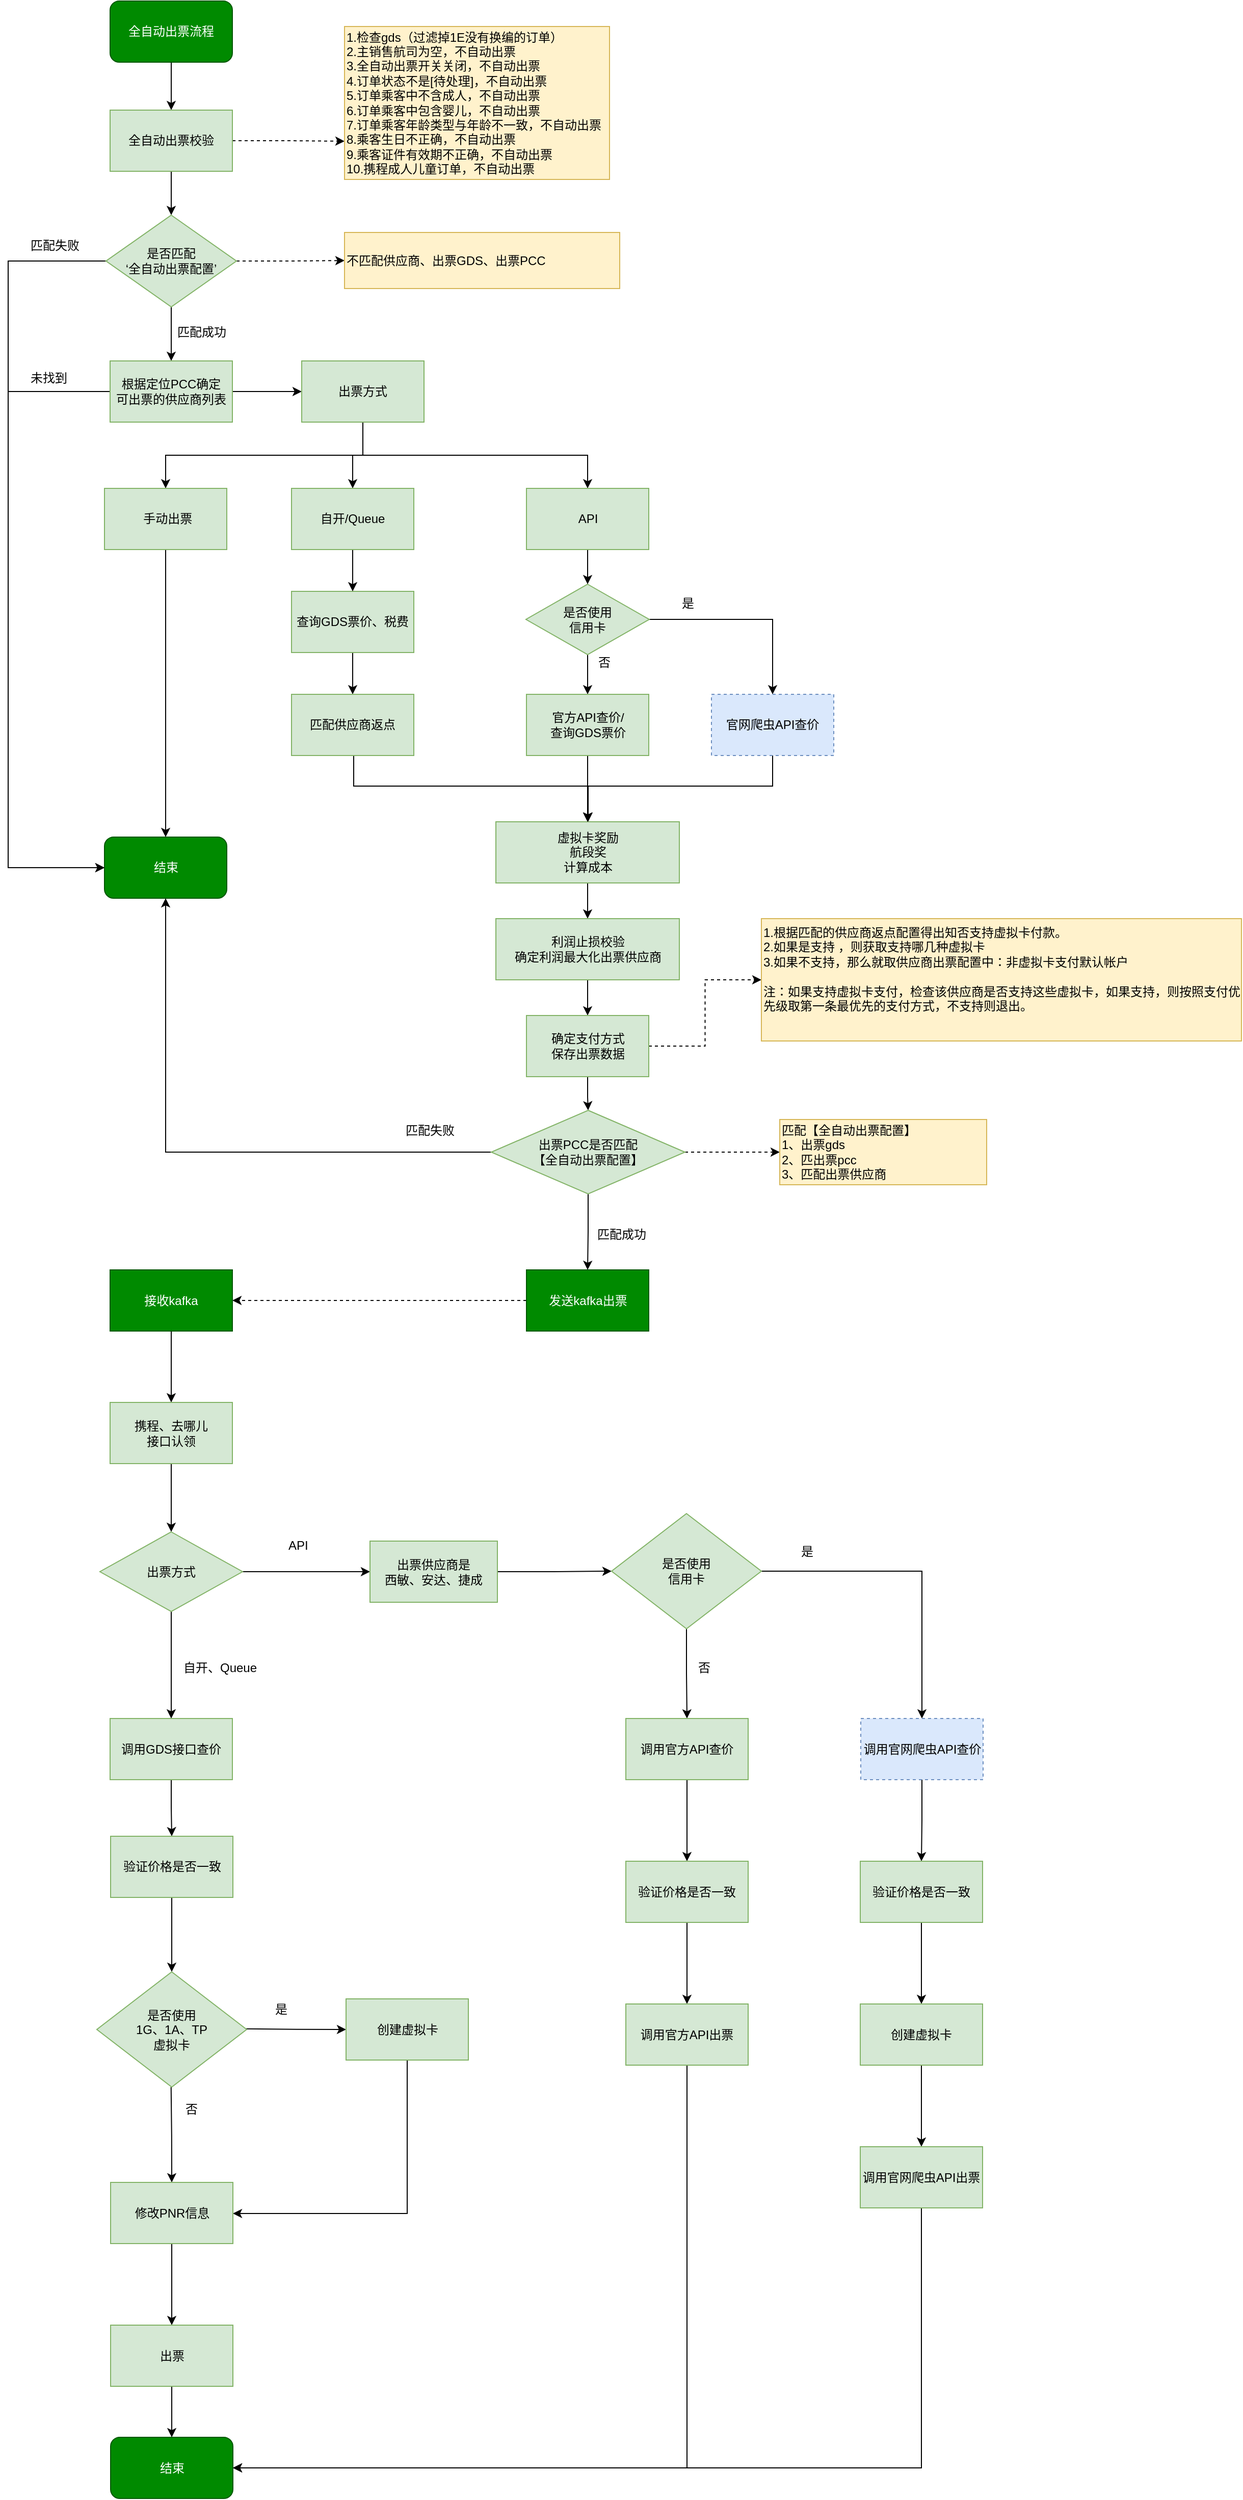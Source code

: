 <mxfile version="10.7.7" type="github"><diagram id="e7MyK4o0kRbPNSvKDRN7" name="ÃÂÃÂÃÂÃÂ§ÃÂÃÂÃÂÃÂ¬ÃÂÃÂÃÂÃÂ¬ 1 ÃÂÃÂÃÂÃÂ©ÃÂÃÂÃÂÃÂ¡ÃÂÃÂÃÂÃÂµ"><mxGraphModel dx="1654" dy="1024" grid="1" gridSize="10" guides="1" tooltips="1" connect="1" arrows="1" fold="1" page="1" pageScale="1" pageWidth="827" pageHeight="1169" math="0" shadow="0"><root><mxCell id="0"/><mxCell id="1" parent="0"/><mxCell id="zfwZpAQalPe4r6-VEY1X-27" style="edgeStyle=orthogonalEdgeStyle;rounded=0;orthogonalLoop=1;jettySize=auto;html=1;entryX=0.5;entryY=0;entryDx=0;entryDy=0;" parent="1" source="Bb-ww23vdqj-1T0Zmdto-1" target="Bb-ww23vdqj-1T0Zmdto-2" edge="1"><mxGeometry relative="1" as="geometry"/></mxCell><mxCell id="Bb-ww23vdqj-1T0Zmdto-1" value="全自动出票流程" style="rounded=1;whiteSpace=wrap;html=1;fillColor=#008a00;strokeColor=#005700;fontColor=#ffffff;" parent="1" vertex="1"><mxGeometry x="170" y="50" width="120" height="60" as="geometry"/></mxCell><mxCell id="Bb-ww23vdqj-1T0Zmdto-5" style="edgeStyle=orthogonalEdgeStyle;rounded=0;orthogonalLoop=1;jettySize=auto;html=1;exitX=1;exitY=0.5;exitDx=0;exitDy=0;entryX=0;entryY=0.75;entryDx=0;entryDy=0;dashed=1;" parent="1" source="Bb-ww23vdqj-1T0Zmdto-2" target="Bb-ww23vdqj-1T0Zmdto-3" edge="1"><mxGeometry relative="1" as="geometry"><mxPoint x="370" y="208" as="targetPoint"/></mxGeometry></mxCell><mxCell id="wbZDgo3gz3ZKzpZhz6uM-4" value="" style="edgeStyle=orthogonalEdgeStyle;rounded=0;orthogonalLoop=1;jettySize=auto;html=1;entryX=0.5;entryY=0;entryDx=0;entryDy=0;" parent="1" source="Bb-ww23vdqj-1T0Zmdto-2" target="wbZDgo3gz3ZKzpZhz6uM-5" edge="1"><mxGeometry relative="1" as="geometry"><mxPoint x="230" y="280" as="targetPoint"/></mxGeometry></mxCell><mxCell id="Bb-ww23vdqj-1T0Zmdto-2" value="全自动出票校验" style="rounded=0;whiteSpace=wrap;html=1;fillColor=#d5e8d4;strokeColor=#82b366;" parent="1" vertex="1"><mxGeometry x="170" y="157" width="120" height="60" as="geometry"/></mxCell><mxCell id="Bb-ww23vdqj-1T0Zmdto-3" value="&lt;div&gt;1.检查gds（过滤掉1E没有换编的订单）&lt;/div&gt;&lt;div&gt;2.主销售航司为空，不自动出票&lt;/div&gt;&lt;div&gt;3.全自动出票开关关闭，不自动出票&lt;/div&gt;&lt;div&gt;4.订单状态不是[待处理]，不自动出票&lt;/div&gt;&lt;div&gt;5.订单乘客中不含成人，不自动出票&lt;/div&gt;&lt;div&gt;6.订单乘客中包含婴儿，不自动出票&lt;/div&gt;&lt;div&gt;7.订单乘客年龄类型与年龄不一致，不自动出票&lt;/div&gt;&lt;div&gt;8.乘客生日不正确，不自动出票&lt;/div&gt;&lt;div&gt;9.乘客证件有效期不正确，不自动出票&lt;/div&gt;&lt;div&gt;10.携程成人儿童订单，不自动出票&lt;/div&gt;" style="rounded=0;whiteSpace=wrap;html=1;align=left;fillColor=#fff2cc;strokeColor=#d6b656;" parent="1" vertex="1"><mxGeometry x="400" y="75" width="260" height="150" as="geometry"/></mxCell><mxCell id="mD2a1tjSv3eXfUQUsg_f-11" style="edgeStyle=orthogonalEdgeStyle;rounded=0;orthogonalLoop=1;jettySize=auto;html=1;dashed=1;strokeWidth=1;" edge="1" parent="1" source="Bb-ww23vdqj-1T0Zmdto-11" target="zfwZpAQalPe4r6-VEY1X-105"><mxGeometry relative="1" as="geometry"/></mxCell><mxCell id="Bb-ww23vdqj-1T0Zmdto-11" value="发送kafka出票" style="rounded=0;whiteSpace=wrap;html=1;fillColor=#008a00;strokeColor=#005700;fontColor=#ffffff;" parent="1" vertex="1"><mxGeometry x="578.5" y="1294.5" width="120" height="60" as="geometry"/></mxCell><mxCell id="zfwZpAQalPe4r6-VEY1X-109" value="" style="edgeStyle=orthogonalEdgeStyle;rounded=0;orthogonalLoop=1;jettySize=auto;html=1;" parent="1" source="zfwZpAQalPe4r6-VEY1X-105" target="zfwZpAQalPe4r6-VEY1X-108" edge="1"><mxGeometry relative="1" as="geometry"/></mxCell><mxCell id="zfwZpAQalPe4r6-VEY1X-105" value="接收kafka" style="rounded=0;whiteSpace=wrap;html=1;fillColor=#008a00;strokeColor=#005700;fontColor=#ffffff;" parent="1" vertex="1"><mxGeometry x="170" y="1294.5" width="120" height="60" as="geometry"/></mxCell><mxCell id="zfwZpAQalPe4r6-VEY1X-111" value="" style="edgeStyle=orthogonalEdgeStyle;rounded=0;orthogonalLoop=1;jettySize=auto;html=1;entryX=0.5;entryY=0;entryDx=0;entryDy=0;" parent="1" source="zfwZpAQalPe4r6-VEY1X-108" target="zfwZpAQalPe4r6-VEY1X-112" edge="1"><mxGeometry relative="1" as="geometry"><mxPoint x="230" y="1564.5" as="targetPoint"/></mxGeometry></mxCell><mxCell id="zfwZpAQalPe4r6-VEY1X-108" value="携程、去哪儿&lt;br&gt;接口认领" style="rounded=0;whiteSpace=wrap;html=1;fillColor=#d5e8d4;strokeColor=#82b366;" parent="1" vertex="1"><mxGeometry x="170" y="1424.5" width="120" height="60" as="geometry"/></mxCell><mxCell id="Bb-ww23vdqj-1T0Zmdto-15" value="结束" style="rounded=1;whiteSpace=wrap;html=1;fillColor=#008a00;strokeColor=#005700;fontColor=#ffffff;" parent="1" vertex="1"><mxGeometry x="164.5" y="870" width="120" height="60" as="geometry"/></mxCell><mxCell id="wbZDgo3gz3ZKzpZhz6uM-31" style="edgeStyle=orthogonalEdgeStyle;rounded=0;orthogonalLoop=1;jettySize=auto;html=1;" parent="1" source="Bb-ww23vdqj-1T0Zmdto-23" target="Bb-ww23vdqj-1T0Zmdto-42" edge="1"><mxGeometry relative="1" as="geometry"/></mxCell><mxCell id="Bb-ww23vdqj-1T0Zmdto-23" value="查询GDS票价、税费&lt;br&gt;" style="rounded=0;whiteSpace=wrap;html=1;fillColor=#d5e8d4;strokeColor=#82b366;" parent="1" vertex="1"><mxGeometry x="348" y="629" width="120" height="60" as="geometry"/></mxCell><mxCell id="wbZDgo3gz3ZKzpZhz6uM-46" style="edgeStyle=orthogonalEdgeStyle;rounded=0;orthogonalLoop=1;jettySize=auto;html=1;" parent="1" source="Bb-ww23vdqj-1T0Zmdto-24" target="zfwZpAQalPe4r6-VEY1X-40" edge="1"><mxGeometry relative="1" as="geometry"/></mxCell><mxCell id="Bb-ww23vdqj-1T0Zmdto-24" value="虚拟卡奖励&lt;br&gt;航段奖&lt;br&gt;计算成本&lt;br&gt;" style="rounded=0;whiteSpace=wrap;html=1;fillColor=#d5e8d4;strokeColor=#82b366;" parent="1" vertex="1"><mxGeometry x="548.5" y="855" width="180" height="60" as="geometry"/></mxCell><mxCell id="wbZDgo3gz3ZKzpZhz6uM-49" style="edgeStyle=orthogonalEdgeStyle;rounded=0;orthogonalLoop=1;jettySize=auto;html=1;" parent="1" source="zfwZpAQalPe4r6-VEY1X-40" target="zfwZpAQalPe4r6-VEY1X-84" edge="1"><mxGeometry relative="1" as="geometry"/></mxCell><mxCell id="mD2a1tjSv3eXfUQUsg_f-13" value="" style="edgeStyle=orthogonalEdgeStyle;rounded=0;orthogonalLoop=1;jettySize=auto;html=1;dashed=1;strokeWidth=1;exitX=1;exitY=0.5;exitDx=0;exitDy=0;" edge="1" parent="1" source="zfwZpAQalPe4r6-VEY1X-84" target="mD2a1tjSv3eXfUQUsg_f-12"><mxGeometry relative="1" as="geometry"/></mxCell><mxCell id="zfwZpAQalPe4r6-VEY1X-40" value="利润止损校验&lt;br&gt;确定利润最大化出票供应商&lt;br&gt;" style="rounded=0;whiteSpace=wrap;html=1;fillColor=#d5e8d4;strokeColor=#82b366;" parent="1" vertex="1"><mxGeometry x="548.5" y="950" width="180" height="60" as="geometry"/></mxCell><mxCell id="mD2a1tjSv3eXfUQUsg_f-12" value="&lt;span&gt;1.根据匹配的供应商返点配置得出知否支持虚拟卡付款。&lt;/span&gt;&lt;br&gt;&lt;span&gt;2.如果是支持 ，则获取支持哪几种虚拟卡&lt;/span&gt;&lt;br&gt;&lt;span&gt;3.如果不支持，那么就取供应商出票配置中：非虚拟卡支付默认帐户&lt;/span&gt;&lt;br&gt;&lt;br&gt;&lt;span&gt;注：如果支持虚拟卡支付，检查该供应商是否支持这些虚拟卡，如果支持，则按照支付优先级取第一条最优先的支付方式，不支持则退出。&lt;/span&gt;&lt;br&gt;" style="rounded=0;whiteSpace=wrap;html=1;fillColor=#fff2cc;strokeColor=#d6b656;align=left;verticalAlign=top;" vertex="1" parent="1"><mxGeometry x="809" y="950" width="471" height="120" as="geometry"/></mxCell><mxCell id="wbZDgo3gz3ZKzpZhz6uM-48" style="edgeStyle=orthogonalEdgeStyle;rounded=0;orthogonalLoop=1;jettySize=auto;html=1;" parent="1" source="Bb-ww23vdqj-1T0Zmdto-42" target="Bb-ww23vdqj-1T0Zmdto-24" edge="1"><mxGeometry relative="1" as="geometry"><Array as="points"><mxPoint x="409" y="820"/><mxPoint x="639" y="820"/></Array></mxGeometry></mxCell><mxCell id="Bb-ww23vdqj-1T0Zmdto-42" value="匹配供应商返点" style="rounded=0;whiteSpace=wrap;html=1;fillColor=#d5e8d4;strokeColor=#82b366;" parent="1" vertex="1"><mxGeometry x="348" y="730" width="120" height="60" as="geometry"/></mxCell><mxCell id="wbZDgo3gz3ZKzpZhz6uM-40" style="edgeStyle=orthogonalEdgeStyle;rounded=0;orthogonalLoop=1;jettySize=auto;html=1;" parent="1" source="zfwZpAQalPe4r6-VEY1X-90" target="zfwZpAQalPe4r6-VEY1X-92" edge="1"><mxGeometry relative="1" as="geometry"/></mxCell><mxCell id="wbZDgo3gz3ZKzpZhz6uM-41" style="edgeStyle=orthogonalEdgeStyle;rounded=0;orthogonalLoop=1;jettySize=auto;html=1;" parent="1" source="zfwZpAQalPe4r6-VEY1X-90" target="Bb-ww23vdqj-1T0Zmdto-52" edge="1"><mxGeometry relative="1" as="geometry"/></mxCell><mxCell id="zfwZpAQalPe4r6-VEY1X-90" value="是否使用&lt;br&gt;信用卡" style="rhombus;whiteSpace=wrap;html=1;fillColor=#d5e8d4;strokeColor=#82b366;" parent="1" vertex="1"><mxGeometry x="578" y="622" width="121" height="69" as="geometry"/></mxCell><mxCell id="wbZDgo3gz3ZKzpZhz6uM-47" style="edgeStyle=orthogonalEdgeStyle;rounded=0;orthogonalLoop=1;jettySize=auto;html=1;entryX=0.5;entryY=0;entryDx=0;entryDy=0;" parent="1" source="Bb-ww23vdqj-1T0Zmdto-52" target="Bb-ww23vdqj-1T0Zmdto-24" edge="1"><mxGeometry relative="1" as="geometry"><Array as="points"><mxPoint x="820" y="820"/><mxPoint x="639" y="820"/></Array></mxGeometry></mxCell><mxCell id="Bb-ww23vdqj-1T0Zmdto-52" value="官网爬虫API查价&lt;br&gt;" style="rounded=0;whiteSpace=wrap;html=1;fillColor=#dae8fc;strokeColor=#6c8ebf;dashed=1;" parent="1" vertex="1"><mxGeometry x="760" y="730" width="120" height="60" as="geometry"/></mxCell><mxCell id="fDC-vOmkjSUYTiRDq38A-4" value="" style="edgeStyle=orthogonalEdgeStyle;rounded=0;orthogonalLoop=1;jettySize=auto;html=1;" parent="1" source="zfwZpAQalPe4r6-VEY1X-84" target="mD2a1tjSv3eXfUQUsg_f-4" edge="1"><mxGeometry relative="1" as="geometry"/></mxCell><mxCell id="zfwZpAQalPe4r6-VEY1X-84" value="确定支付方式&lt;br&gt;保存出票数据" style="rounded=0;whiteSpace=wrap;html=1;fillColor=#d5e8d4;strokeColor=#82b366;" parent="1" vertex="1"><mxGeometry x="578.5" y="1045" width="120" height="60" as="geometry"/></mxCell><mxCell id="wbZDgo3gz3ZKzpZhz6uM-45" style="edgeStyle=orthogonalEdgeStyle;rounded=0;orthogonalLoop=1;jettySize=auto;html=1;entryX=0.5;entryY=0;entryDx=0;entryDy=0;" parent="1" source="zfwZpAQalPe4r6-VEY1X-92" target="Bb-ww23vdqj-1T0Zmdto-24" edge="1"><mxGeometry relative="1" as="geometry"/></mxCell><mxCell id="zfwZpAQalPe4r6-VEY1X-92" value="官方API查价/&lt;br&gt;查询GDS票价&lt;br&gt;" style="rounded=0;whiteSpace=wrap;html=1;fillColor=#d5e8d4;strokeColor=#82b366;" parent="1" vertex="1"><mxGeometry x="578.5" y="730" width="120" height="60" as="geometry"/></mxCell><mxCell id="zfwZpAQalPe4r6-VEY1X-99" value="是" style="text;html=1;resizable=0;points=[];autosize=1;align=left;verticalAlign=top;spacingTop=-4;" parent="1" vertex="1"><mxGeometry x="728.5" y="631" width="30" height="20" as="geometry"/></mxCell><mxCell id="zfwZpAQalPe4r6-VEY1X-100" value="否" style="text;html=1;resizable=0;points=[];autosize=1;align=left;verticalAlign=top;spacingTop=-4;" parent="1" vertex="1"><mxGeometry x="647" y="689" width="30" height="20" as="geometry"/></mxCell><mxCell id="zfwZpAQalPe4r6-VEY1X-114" value="" style="edgeStyle=orthogonalEdgeStyle;rounded=0;orthogonalLoop=1;jettySize=auto;html=1;entryX=0.5;entryY=0;entryDx=0;entryDy=0;" parent="1" source="zfwZpAQalPe4r6-VEY1X-112" target="zfwZpAQalPe4r6-VEY1X-120" edge="1"><mxGeometry relative="1" as="geometry"><mxPoint x="230" y="1727.5" as="targetPoint"/></mxGeometry></mxCell><mxCell id="zfwZpAQalPe4r6-VEY1X-116" value="" style="edgeStyle=orthogonalEdgeStyle;rounded=0;orthogonalLoop=1;jettySize=auto;html=1;entryX=0;entryY=0.5;entryDx=0;entryDy=0;" parent="1" source="zfwZpAQalPe4r6-VEY1X-112" target="zfwZpAQalPe4r6-VEY1X-117" edge="1"><mxGeometry relative="1" as="geometry"><mxPoint x="380" y="1591.0" as="targetPoint"/></mxGeometry></mxCell><mxCell id="zfwZpAQalPe4r6-VEY1X-112" value="出票方式" style="rhombus;whiteSpace=wrap;html=1;fillColor=#d5e8d4;strokeColor=#82b366;" parent="1" vertex="1"><mxGeometry x="160" y="1551.5" width="140" height="78" as="geometry"/></mxCell><mxCell id="zfwZpAQalPe4r6-VEY1X-124" style="edgeStyle=orthogonalEdgeStyle;rounded=0;orthogonalLoop=1;jettySize=auto;html=1;" parent="1" source="zfwZpAQalPe4r6-VEY1X-117" target="zfwZpAQalPe4r6-VEY1X-123" edge="1"><mxGeometry relative="1" as="geometry"/></mxCell><mxCell id="zfwZpAQalPe4r6-VEY1X-117" value="出票供应商是&lt;br&gt;西敏、安达、捷成" style="rounded=0;whiteSpace=wrap;html=1;fillColor=#d5e8d4;strokeColor=#82b366;" parent="1" vertex="1"><mxGeometry x="425" y="1560.5" width="125" height="60" as="geometry"/></mxCell><mxCell id="zfwZpAQalPe4r6-VEY1X-118" value="API" style="text;html=1;resizable=0;points=[];autosize=1;align=left;verticalAlign=top;spacingTop=-4;" parent="1" vertex="1"><mxGeometry x="343" y="1554.5" width="30" height="20" as="geometry"/></mxCell><mxCell id="zfwZpAQalPe4r6-VEY1X-119" value="自开、Queue" style="text;html=1;resizable=0;points=[];autosize=1;align=left;verticalAlign=top;spacingTop=-4;" parent="1" vertex="1"><mxGeometry x="240" y="1674.5" width="90" height="20" as="geometry"/></mxCell><mxCell id="io7kG0aR2fuTgnrLbFGf-4" style="edgeStyle=orthogonalEdgeStyle;rounded=0;orthogonalLoop=1;jettySize=auto;html=1;" parent="1" source="zfwZpAQalPe4r6-VEY1X-120" target="zfwZpAQalPe4r6-VEY1X-132" edge="1"><mxGeometry relative="1" as="geometry"/></mxCell><mxCell id="zfwZpAQalPe4r6-VEY1X-120" value="调用GDS接口查价" style="rounded=0;whiteSpace=wrap;html=1;fillColor=#d5e8d4;strokeColor=#82b366;" parent="1" vertex="1"><mxGeometry x="170" y="1734.5" width="120" height="60" as="geometry"/></mxCell><mxCell id="zfwZpAQalPe4r6-VEY1X-139" style="edgeStyle=orthogonalEdgeStyle;rounded=0;orthogonalLoop=1;jettySize=auto;html=1;" parent="1" target="zfwZpAQalPe4r6-VEY1X-138" edge="1" source="zfwZpAQalPe4r6-VEY1X-132"><mxGeometry relative="1" as="geometry"><mxPoint x="230.353" y="1949.5" as="sourcePoint"/></mxGeometry></mxCell><mxCell id="zfwZpAQalPe4r6-VEY1X-132" value="验证价格是否一致" style="rounded=0;whiteSpace=wrap;html=1;fillColor=#d5e8d4;strokeColor=#82b366;" parent="1" vertex="1"><mxGeometry x="170.5" y="1850" width="120" height="60" as="geometry"/></mxCell><mxCell id="zfwZpAQalPe4r6-VEY1X-128" style="edgeStyle=orthogonalEdgeStyle;rounded=0;orthogonalLoop=1;jettySize=auto;html=1;entryX=0.5;entryY=0;entryDx=0;entryDy=0;" parent="1" source="zfwZpAQalPe4r6-VEY1X-123" target="zfwZpAQalPe4r6-VEY1X-126" edge="1"><mxGeometry relative="1" as="geometry"/></mxCell><mxCell id="zfwZpAQalPe4r6-VEY1X-129" style="edgeStyle=orthogonalEdgeStyle;rounded=0;orthogonalLoop=1;jettySize=auto;html=1;" parent="1" source="zfwZpAQalPe4r6-VEY1X-123" target="zfwZpAQalPe4r6-VEY1X-125" edge="1"><mxGeometry relative="1" as="geometry"/></mxCell><mxCell id="zfwZpAQalPe4r6-VEY1X-123" value="是否使用&lt;br&gt;信用卡" style="rhombus;whiteSpace=wrap;html=1;fillColor=#d5e8d4;strokeColor=#82b366;" parent="1" vertex="1"><mxGeometry x="662" y="1533.5" width="147" height="113" as="geometry"/></mxCell><mxCell id="io7kG0aR2fuTgnrLbFGf-8" value="" style="edgeStyle=orthogonalEdgeStyle;rounded=0;orthogonalLoop=1;jettySize=auto;html=1;" parent="1" source="zfwZpAQalPe4r6-VEY1X-125" target="io7kG0aR2fuTgnrLbFGf-9" edge="1"><mxGeometry relative="1" as="geometry"><mxPoint x="965.5" y="1874.5" as="targetPoint"/></mxGeometry></mxCell><mxCell id="zfwZpAQalPe4r6-VEY1X-125" value="调用官网爬虫API查价&lt;br&gt;" style="rounded=0;whiteSpace=wrap;html=1;fillColor=#dae8fc;strokeColor=#6c8ebf;dashed=1;" parent="1" vertex="1"><mxGeometry x="906.5" y="1734.5" width="120" height="60" as="geometry"/></mxCell><mxCell id="io7kG0aR2fuTgnrLbFGf-6" value="" style="edgeStyle=orthogonalEdgeStyle;rounded=0;orthogonalLoop=1;jettySize=auto;html=1;" parent="1" source="zfwZpAQalPe4r6-VEY1X-126" target="io7kG0aR2fuTgnrLbFGf-5" edge="1"><mxGeometry relative="1" as="geometry"/></mxCell><mxCell id="zfwZpAQalPe4r6-VEY1X-126" value="调用官方API查价&lt;br&gt;" style="rounded=0;whiteSpace=wrap;html=1;fillColor=#d5e8d4;strokeColor=#82b366;" parent="1" vertex="1"><mxGeometry x="676" y="1734.5" width="120" height="60" as="geometry"/></mxCell><mxCell id="io7kG0aR2fuTgnrLbFGf-17" value="" style="edgeStyle=orthogonalEdgeStyle;rounded=0;orthogonalLoop=1;jettySize=auto;html=1;" parent="1" source="io7kG0aR2fuTgnrLbFGf-5" target="io7kG0aR2fuTgnrLbFGf-16" edge="1"><mxGeometry relative="1" as="geometry"/></mxCell><mxCell id="io7kG0aR2fuTgnrLbFGf-5" value="验证价格是否一致&lt;br&gt;" style="rounded=0;whiteSpace=wrap;html=1;fillColor=#d5e8d4;strokeColor=#82b366;" parent="1" vertex="1"><mxGeometry x="676" y="1874.5" width="120" height="60" as="geometry"/></mxCell><mxCell id="io7kG0aR2fuTgnrLbFGf-18" style="edgeStyle=orthogonalEdgeStyle;rounded=0;orthogonalLoop=1;jettySize=auto;html=1;entryX=1;entryY=0.5;entryDx=0;entryDy=0;" parent="1" source="io7kG0aR2fuTgnrLbFGf-16" target="zfwZpAQalPe4r6-VEY1X-153" edge="1"><mxGeometry relative="1" as="geometry"><Array as="points"><mxPoint x="736" y="2469.5"/></Array></mxGeometry></mxCell><mxCell id="io7kG0aR2fuTgnrLbFGf-16" value="调用官方API出票&lt;br&gt;" style="rounded=0;whiteSpace=wrap;html=1;fillColor=#d5e8d4;strokeColor=#82b366;" parent="1" vertex="1"><mxGeometry x="676" y="2014.5" width="120" height="60" as="geometry"/></mxCell><mxCell id="zfwZpAQalPe4r6-VEY1X-134" value="是" style="text;html=1;resizable=0;points=[];autosize=1;align=left;verticalAlign=top;spacingTop=-4;" parent="1" vertex="1"><mxGeometry x="845.5" y="1560.5" width="30" height="20" as="geometry"/></mxCell><mxCell id="zfwZpAQalPe4r6-VEY1X-137" value="否" style="text;html=1;resizable=0;points=[];autosize=1;align=left;verticalAlign=top;spacingTop=-4;" parent="1" vertex="1"><mxGeometry x="745" y="1674.5" width="30" height="20" as="geometry"/></mxCell><mxCell id="zfwZpAQalPe4r6-VEY1X-143" style="edgeStyle=orthogonalEdgeStyle;rounded=0;orthogonalLoop=1;jettySize=auto;html=1;entryX=0;entryY=0.5;entryDx=0;entryDy=0;" parent="1" target="zfwZpAQalPe4r6-VEY1X-140" edge="1"><mxGeometry relative="1" as="geometry"><mxPoint x="303.164" y="2038.857" as="sourcePoint"/></mxGeometry></mxCell><mxCell id="zfwZpAQalPe4r6-VEY1X-144" style="edgeStyle=orthogonalEdgeStyle;rounded=0;orthogonalLoop=1;jettySize=auto;html=1;exitX=0.5;exitY=1;exitDx=0;exitDy=0;" parent="1" target="zfwZpAQalPe4r6-VEY1X-142" edge="1"><mxGeometry relative="1" as="geometry"><mxPoint x="229.857" y="2096" as="sourcePoint"/></mxGeometry></mxCell><mxCell id="zfwZpAQalPe4r6-VEY1X-138" value="是否使用&lt;br&gt;1G、1A、TP&lt;br&gt;虚拟卡" style="rhombus;whiteSpace=wrap;html=1;fillColor=#d5e8d4;strokeColor=#82b366;" parent="1" vertex="1"><mxGeometry x="157" y="1983" width="147" height="113" as="geometry"/></mxCell><mxCell id="mD2a1tjSv3eXfUQUsg_f-17" style="edgeStyle=orthogonalEdgeStyle;rounded=0;orthogonalLoop=1;jettySize=auto;html=1;strokeWidth=1;" edge="1" parent="1" source="zfwZpAQalPe4r6-VEY1X-140" target="zfwZpAQalPe4r6-VEY1X-142"><mxGeometry relative="1" as="geometry"><Array as="points"><mxPoint x="461" y="2220"/></Array></mxGeometry></mxCell><mxCell id="zfwZpAQalPe4r6-VEY1X-140" value="创建虚拟卡" style="rounded=0;whiteSpace=wrap;html=1;fillColor=#d5e8d4;strokeColor=#82b366;" parent="1" vertex="1"><mxGeometry x="401.5" y="2009.5" width="120" height="60" as="geometry"/></mxCell><mxCell id="zfwZpAQalPe4r6-VEY1X-150" value="" style="edgeStyle=orthogonalEdgeStyle;rounded=0;orthogonalLoop=1;jettySize=auto;html=1;" parent="1" source="zfwZpAQalPe4r6-VEY1X-142" target="zfwZpAQalPe4r6-VEY1X-149" edge="1"><mxGeometry relative="1" as="geometry"/></mxCell><mxCell id="zfwZpAQalPe4r6-VEY1X-142" value="修改PNR信息" style="rounded=0;whiteSpace=wrap;html=1;fillColor=#d5e8d4;strokeColor=#82b366;" parent="1" vertex="1"><mxGeometry x="170.5" y="2189.5" width="120" height="60" as="geometry"/></mxCell><mxCell id="zfwZpAQalPe4r6-VEY1X-152" value="" style="edgeStyle=orthogonalEdgeStyle;rounded=0;orthogonalLoop=1;jettySize=auto;html=1;entryX=0.5;entryY=0;entryDx=0;entryDy=0;" parent="1" source="zfwZpAQalPe4r6-VEY1X-149" target="zfwZpAQalPe4r6-VEY1X-153" edge="1"><mxGeometry relative="1" as="geometry"><mxPoint x="230.5" y="2469.5" as="targetPoint"/></mxGeometry></mxCell><mxCell id="zfwZpAQalPe4r6-VEY1X-149" value="出票" style="rounded=0;whiteSpace=wrap;html=1;fillColor=#d5e8d4;strokeColor=#82b366;" parent="1" vertex="1"><mxGeometry x="170.5" y="2329.5" width="120" height="60" as="geometry"/></mxCell><mxCell id="zfwZpAQalPe4r6-VEY1X-145" value="是" style="text;html=1;resizable=0;points=[];autosize=1;align=left;verticalAlign=top;spacingTop=-4;" parent="1" vertex="1"><mxGeometry x="330" y="2009.5" width="30" height="20" as="geometry"/></mxCell><mxCell id="zfwZpAQalPe4r6-VEY1X-147" value="否" style="text;html=1;resizable=0;points=[];autosize=1;align=left;verticalAlign=top;spacingTop=-4;" parent="1" vertex="1"><mxGeometry x="241.5" y="2107.5" width="30" height="20" as="geometry"/></mxCell><mxCell id="zfwZpAQalPe4r6-VEY1X-153" value="结束" style="rounded=1;whiteSpace=wrap;html=1;fillColor=#008a00;strokeColor=#005700;fontColor=#ffffff;" parent="1" vertex="1"><mxGeometry x="170.5" y="2439.5" width="120" height="60" as="geometry"/></mxCell><mxCell id="io7kG0aR2fuTgnrLbFGf-12" value="" style="edgeStyle=orthogonalEdgeStyle;rounded=0;orthogonalLoop=1;jettySize=auto;html=1;" parent="1" source="io7kG0aR2fuTgnrLbFGf-9" target="io7kG0aR2fuTgnrLbFGf-11" edge="1"><mxGeometry relative="1" as="geometry"/></mxCell><mxCell id="io7kG0aR2fuTgnrLbFGf-9" value="验证价格是否一致&lt;br&gt;" style="rounded=0;whiteSpace=wrap;html=1;fillColor=#d5e8d4;strokeColor=#82b366;" parent="1" vertex="1"><mxGeometry x="906" y="1874.5" width="120" height="60" as="geometry"/></mxCell><mxCell id="io7kG0aR2fuTgnrLbFGf-15" value="" style="edgeStyle=orthogonalEdgeStyle;rounded=0;orthogonalLoop=1;jettySize=auto;html=1;" parent="1" source="io7kG0aR2fuTgnrLbFGf-11" target="io7kG0aR2fuTgnrLbFGf-14" edge="1"><mxGeometry relative="1" as="geometry"/></mxCell><mxCell id="io7kG0aR2fuTgnrLbFGf-11" value="创建虚拟卡&lt;br&gt;" style="rounded=0;whiteSpace=wrap;html=1;fillColor=#d5e8d4;strokeColor=#82b366;" parent="1" vertex="1"><mxGeometry x="906" y="2014.5" width="120" height="60" as="geometry"/></mxCell><mxCell id="io7kG0aR2fuTgnrLbFGf-19" style="edgeStyle=orthogonalEdgeStyle;rounded=0;orthogonalLoop=1;jettySize=auto;html=1;entryX=1;entryY=0.5;entryDx=0;entryDy=0;" parent="1" source="io7kG0aR2fuTgnrLbFGf-14" target="zfwZpAQalPe4r6-VEY1X-153" edge="1"><mxGeometry relative="1" as="geometry"><Array as="points"><mxPoint x="966" y="2469.5"/></Array></mxGeometry></mxCell><mxCell id="io7kG0aR2fuTgnrLbFGf-14" value="调用官网爬虫API出票&lt;br&gt;" style="rounded=0;whiteSpace=wrap;html=1;fillColor=#d5e8d4;strokeColor=#82b366;" parent="1" vertex="1"><mxGeometry x="906" y="2154.5" width="120" height="60" as="geometry"/></mxCell><mxCell id="wbZDgo3gz3ZKzpZhz6uM-7" value="" style="edgeStyle=orthogonalEdgeStyle;rounded=0;orthogonalLoop=1;jettySize=auto;html=1;dashed=1;" parent="1" source="wbZDgo3gz3ZKzpZhz6uM-5" target="wbZDgo3gz3ZKzpZhz6uM-8" edge="1"><mxGeometry relative="1" as="geometry"><mxPoint x="374.5" y="300" as="targetPoint"/></mxGeometry></mxCell><mxCell id="wbZDgo3gz3ZKzpZhz6uM-12" value="" style="edgeStyle=orthogonalEdgeStyle;rounded=0;orthogonalLoop=1;jettySize=auto;html=1;" parent="1" source="wbZDgo3gz3ZKzpZhz6uM-5" target="wbZDgo3gz3ZKzpZhz6uM-15" edge="1"><mxGeometry relative="1" as="geometry"><mxPoint x="229.5" y="420" as="targetPoint"/></mxGeometry></mxCell><mxCell id="fDC-vOmkjSUYTiRDq38A-8" style="edgeStyle=orthogonalEdgeStyle;rounded=0;orthogonalLoop=1;jettySize=auto;html=1;entryX=0;entryY=0.5;entryDx=0;entryDy=0;exitX=0;exitY=0.5;exitDx=0;exitDy=0;" parent="1" source="wbZDgo3gz3ZKzpZhz6uM-5" target="Bb-ww23vdqj-1T0Zmdto-15" edge="1"><mxGeometry relative="1" as="geometry"><Array as="points"><mxPoint x="70" y="305"/><mxPoint x="70" y="900"/></Array></mxGeometry></mxCell><mxCell id="wbZDgo3gz3ZKzpZhz6uM-5" value="是否匹配&lt;br&gt;‘全自动出票配置’" style="rhombus;whiteSpace=wrap;html=1;fillColor=#d5e8d4;strokeColor=#82b366;" parent="1" vertex="1"><mxGeometry x="166" y="260" width="128" height="90" as="geometry"/></mxCell><mxCell id="wbZDgo3gz3ZKzpZhz6uM-8" value="不匹配供应商、出票GDS、出票PCC" style="rounded=0;whiteSpace=wrap;html=1;fillColor=#fff2cc;strokeColor=#d6b656;align=left;" parent="1" vertex="1"><mxGeometry x="400" y="277" width="270" height="55" as="geometry"/></mxCell><mxCell id="wbZDgo3gz3ZKzpZhz6uM-22" value="" style="edgeStyle=orthogonalEdgeStyle;rounded=0;orthogonalLoop=1;jettySize=auto;html=1;" parent="1" source="wbZDgo3gz3ZKzpZhz6uM-15" target="wbZDgo3gz3ZKzpZhz6uM-21" edge="1"><mxGeometry relative="1" as="geometry"/></mxCell><mxCell id="mD2a1tjSv3eXfUQUsg_f-9" style="edgeStyle=orthogonalEdgeStyle;rounded=0;orthogonalLoop=1;jettySize=auto;html=1;entryX=0;entryY=0.5;entryDx=0;entryDy=0;" edge="1" parent="1" source="wbZDgo3gz3ZKzpZhz6uM-15" target="Bb-ww23vdqj-1T0Zmdto-15"><mxGeometry relative="1" as="geometry"><Array as="points"><mxPoint x="70" y="433"/><mxPoint x="70" y="900"/></Array></mxGeometry></mxCell><mxCell id="wbZDgo3gz3ZKzpZhz6uM-15" value="根据定位PCC确定&lt;br&gt;可出票的供应商列表" style="rounded=0;whiteSpace=wrap;html=1;fillColor=#d5e8d4;strokeColor=#82b366;" parent="1" vertex="1"><mxGeometry x="170" y="403" width="120" height="60" as="geometry"/></mxCell><mxCell id="wbZDgo3gz3ZKzpZhz6uM-26" value="" style="edgeStyle=orthogonalEdgeStyle;rounded=0;orthogonalLoop=1;jettySize=auto;html=1;exitX=0.5;exitY=1;exitDx=0;exitDy=0;" parent="1" source="wbZDgo3gz3ZKzpZhz6uM-21" target="wbZDgo3gz3ZKzpZhz6uM-25" edge="1"><mxGeometry relative="1" as="geometry"/></mxCell><mxCell id="wbZDgo3gz3ZKzpZhz6uM-29" style="edgeStyle=orthogonalEdgeStyle;rounded=0;orthogonalLoop=1;jettySize=auto;html=1;entryX=0.5;entryY=0;entryDx=0;entryDy=0;exitX=0.5;exitY=1;exitDx=0;exitDy=0;" parent="1" source="wbZDgo3gz3ZKzpZhz6uM-21" target="wbZDgo3gz3ZKzpZhz6uM-23" edge="1"><mxGeometry relative="1" as="geometry"/></mxCell><mxCell id="wbZDgo3gz3ZKzpZhz6uM-35" value="" style="edgeStyle=orthogonalEdgeStyle;rounded=0;orthogonalLoop=1;jettySize=auto;html=1;exitX=0.5;exitY=1;exitDx=0;exitDy=0;" parent="1" source="wbZDgo3gz3ZKzpZhz6uM-21" target="wbZDgo3gz3ZKzpZhz6uM-34" edge="1"><mxGeometry relative="1" as="geometry"/></mxCell><mxCell id="wbZDgo3gz3ZKzpZhz6uM-21" value="出票方式" style="rounded=0;whiteSpace=wrap;html=1;fillColor=#d5e8d4;strokeColor=#82b366;" parent="1" vertex="1"><mxGeometry x="358" y="403" width="120" height="60" as="geometry"/></mxCell><mxCell id="fDC-vOmkjSUYTiRDq38A-10" style="edgeStyle=orthogonalEdgeStyle;rounded=0;orthogonalLoop=1;jettySize=auto;html=1;" parent="1" source="wbZDgo3gz3ZKzpZhz6uM-34" target="Bb-ww23vdqj-1T0Zmdto-15" edge="1"><mxGeometry relative="1" as="geometry"/></mxCell><mxCell id="wbZDgo3gz3ZKzpZhz6uM-34" value="&amp;nbsp;手动出票" style="rounded=0;whiteSpace=wrap;html=1;fillColor=#d5e8d4;strokeColor=#82b366;" parent="1" vertex="1"><mxGeometry x="164.5" y="528" width="120" height="60" as="geometry"/></mxCell><mxCell id="wbZDgo3gz3ZKzpZhz6uM-38" style="edgeStyle=orthogonalEdgeStyle;rounded=0;orthogonalLoop=1;jettySize=auto;html=1;" parent="1" source="wbZDgo3gz3ZKzpZhz6uM-25" target="zfwZpAQalPe4r6-VEY1X-90" edge="1"><mxGeometry relative="1" as="geometry"/></mxCell><mxCell id="wbZDgo3gz3ZKzpZhz6uM-25" value="API" style="rounded=0;whiteSpace=wrap;html=1;fillColor=#d5e8d4;strokeColor=#82b366;" parent="1" vertex="1"><mxGeometry x="578.5" y="528" width="120" height="60" as="geometry"/></mxCell><mxCell id="wbZDgo3gz3ZKzpZhz6uM-30" style="edgeStyle=orthogonalEdgeStyle;rounded=0;orthogonalLoop=1;jettySize=auto;html=1;" parent="1" source="wbZDgo3gz3ZKzpZhz6uM-23" target="Bb-ww23vdqj-1T0Zmdto-23" edge="1"><mxGeometry relative="1" as="geometry"/></mxCell><mxCell id="wbZDgo3gz3ZKzpZhz6uM-23" value="自开/Queue" style="rounded=0;whiteSpace=wrap;html=1;fillColor=#d5e8d4;strokeColor=#82b366;" parent="1" vertex="1"><mxGeometry x="348" y="528" width="120" height="60" as="geometry"/></mxCell><mxCell id="wbZDgo3gz3ZKzpZhz6uM-16" value="匹配失败" style="text;html=1;resizable=0;points=[];autosize=1;align=left;verticalAlign=top;spacingTop=-4;" parent="1" vertex="1"><mxGeometry x="90" y="280" width="60" height="20" as="geometry"/></mxCell><mxCell id="mD2a1tjSv3eXfUQUsg_f-1" value="匹配成功" style="text;html=1;resizable=0;points=[];autosize=1;align=left;verticalAlign=top;spacingTop=-4;" vertex="1" parent="1"><mxGeometry x="234" y="364.5" width="60" height="20" as="geometry"/></mxCell><mxCell id="mD2a1tjSv3eXfUQUsg_f-5" style="edgeStyle=orthogonalEdgeStyle;rounded=0;orthogonalLoop=1;jettySize=auto;html=1;entryX=0.5;entryY=0;entryDx=0;entryDy=0;" edge="1" parent="1" source="mD2a1tjSv3eXfUQUsg_f-4" target="Bb-ww23vdqj-1T0Zmdto-11"><mxGeometry relative="1" as="geometry"/></mxCell><mxCell id="mD2a1tjSv3eXfUQUsg_f-8" style="edgeStyle=orthogonalEdgeStyle;rounded=0;orthogonalLoop=1;jettySize=auto;html=1;entryX=0.5;entryY=1;entryDx=0;entryDy=0;" edge="1" parent="1" source="mD2a1tjSv3eXfUQUsg_f-4" target="Bb-ww23vdqj-1T0Zmdto-15"><mxGeometry relative="1" as="geometry"/></mxCell><mxCell id="mD2a1tjSv3eXfUQUsg_f-15" value="" style="edgeStyle=orthogonalEdgeStyle;rounded=0;orthogonalLoop=1;jettySize=auto;html=1;dashed=1;strokeWidth=1;entryX=0;entryY=0.5;entryDx=0;entryDy=0;" edge="1" parent="1" source="mD2a1tjSv3eXfUQUsg_f-4" target="mD2a1tjSv3eXfUQUsg_f-16"><mxGeometry relative="1" as="geometry"><mxPoint x="814" y="1179" as="targetPoint"/></mxGeometry></mxCell><mxCell id="mD2a1tjSv3eXfUQUsg_f-4" value="出票PCC是否匹配&lt;br&gt;【全自动出票配置】" style="rhombus;whiteSpace=wrap;html=1;fillColor=#d5e8d4;strokeColor=#82b366;" vertex="1" parent="1"><mxGeometry x="544" y="1138" width="190" height="82" as="geometry"/></mxCell><mxCell id="mD2a1tjSv3eXfUQUsg_f-6" value="匹配成功" style="text;html=1;resizable=0;points=[];autosize=1;align=left;verticalAlign=top;spacingTop=-4;" vertex="1" parent="1"><mxGeometry x="646" y="1250" width="60" height="20" as="geometry"/></mxCell><mxCell id="mD2a1tjSv3eXfUQUsg_f-7" value="匹配失败" style="text;html=1;resizable=0;points=[];autosize=1;align=left;verticalAlign=top;spacingTop=-4;" vertex="1" parent="1"><mxGeometry x="457.5" y="1148" width="60" height="20" as="geometry"/></mxCell><mxCell id="mD2a1tjSv3eXfUQUsg_f-10" value="未找到" style="text;html=1;resizable=0;points=[];autosize=1;align=left;verticalAlign=top;spacingTop=-4;" vertex="1" parent="1"><mxGeometry x="90" y="410" width="50" height="20" as="geometry"/></mxCell><mxCell id="mD2a1tjSv3eXfUQUsg_f-16" value="&lt;span&gt;匹配【全自动出票配置】&lt;/span&gt;&lt;br&gt;&lt;span&gt;1、出票gds&amp;nbsp; &amp;nbsp; &amp;nbsp;&lt;/span&gt;&lt;br&gt;&lt;span&gt;2、匹出票pcc&amp;nbsp; &amp;nbsp; &amp;nbsp;&lt;/span&gt;&lt;br&gt;&lt;span&gt;3、匹配出票供应商&lt;/span&gt;" style="rounded=0;whiteSpace=wrap;html=1;fillColor=#fff2cc;strokeColor=#d6b656;align=left;" vertex="1" parent="1"><mxGeometry x="827" y="1147" width="203" height="64" as="geometry"/></mxCell></root></mxGraphModel></diagram></mxfile>